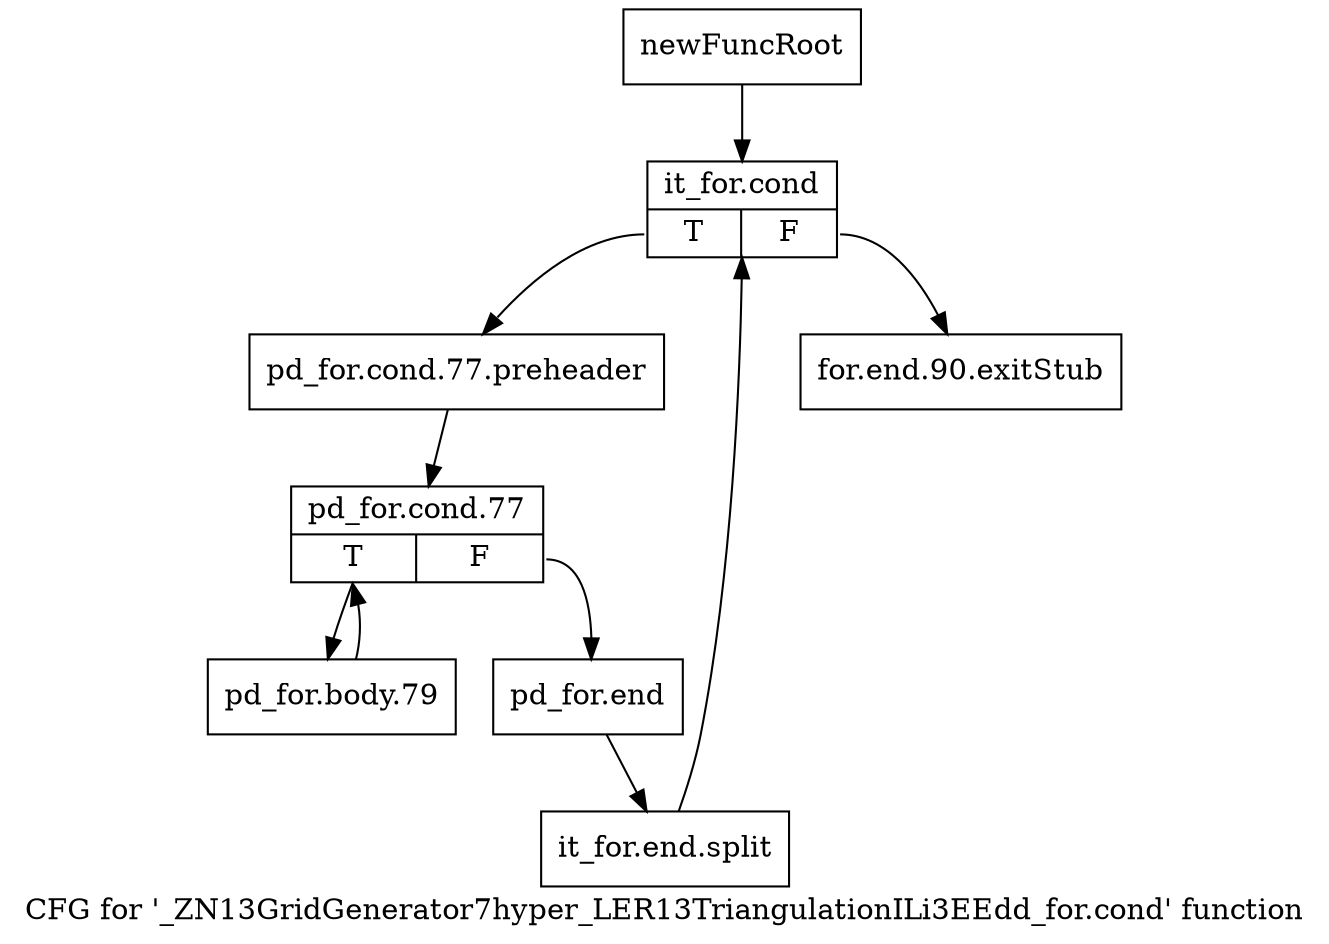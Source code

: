 digraph "CFG for '_ZN13GridGenerator7hyper_LER13TriangulationILi3EEdd_for.cond' function" {
	label="CFG for '_ZN13GridGenerator7hyper_LER13TriangulationILi3EEdd_for.cond' function";

	Node0x933b410 [shape=record,label="{newFuncRoot}"];
	Node0x933b410 -> Node0x933b4b0;
	Node0x933b460 [shape=record,label="{for.end.90.exitStub}"];
	Node0x933b4b0 [shape=record,label="{it_for.cond|{<s0>T|<s1>F}}"];
	Node0x933b4b0:s0 -> Node0x933b500;
	Node0x933b4b0:s1 -> Node0x933b460;
	Node0x933b500 [shape=record,label="{pd_for.cond.77.preheader}"];
	Node0x933b500 -> Node0x933b550;
	Node0x933b550 [shape=record,label="{pd_for.cond.77|{<s0>T|<s1>F}}"];
	Node0x933b550:s0 -> Node0x933b5f0;
	Node0x933b550:s1 -> Node0x933b5a0;
	Node0x933b5a0 [shape=record,label="{pd_for.end}"];
	Node0x933b5a0 -> Node0xb5b48c0;
	Node0xb5b48c0 [shape=record,label="{it_for.end.split}"];
	Node0xb5b48c0 -> Node0x933b4b0;
	Node0x933b5f0 [shape=record,label="{pd_for.body.79}"];
	Node0x933b5f0 -> Node0x933b550;
}
